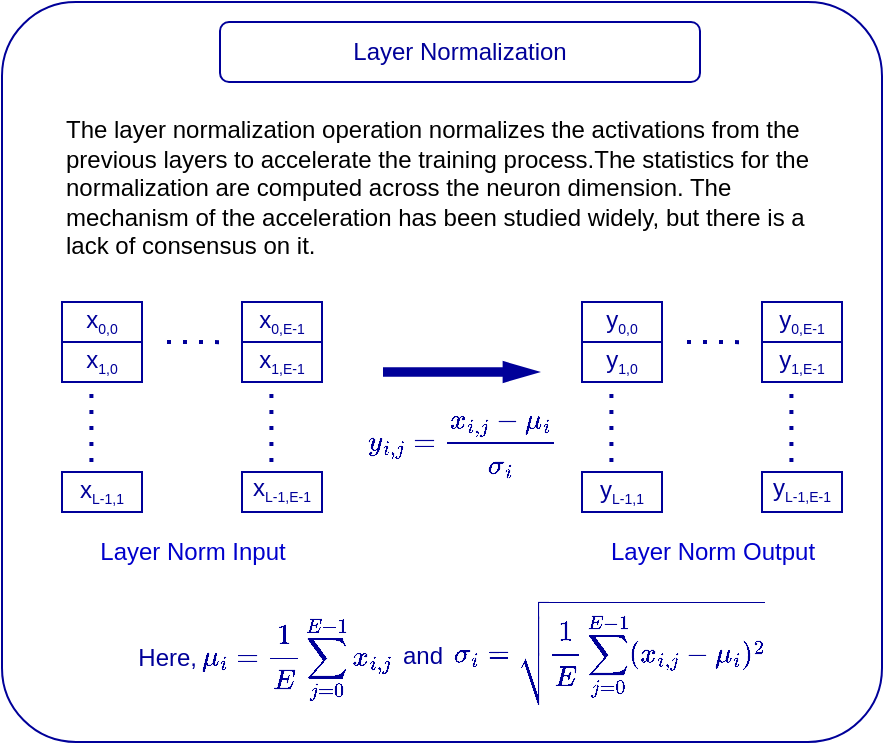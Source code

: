 <mxfile version="21.6.5" type="device">
  <diagram name="Page-1" id="44I9hGHchTTdyHQQdCC0">
    <mxGraphModel dx="938" dy="581" grid="1" gridSize="10" guides="1" tooltips="1" connect="1" arrows="1" fold="1" page="1" pageScale="1" pageWidth="827" pageHeight="1169" math="1" shadow="0">
      <root>
        <mxCell id="0" />
        <mxCell id="1" parent="0" />
        <mxCell id="Sull-ByN69tNy64UvHHk-7" value="" style="rounded=1;whiteSpace=wrap;html=1;strokeColor=#000099;arcSize=10;" parent="1" vertex="1">
          <mxGeometry x="80" y="60" width="440" height="370" as="geometry" />
        </mxCell>
        <mxCell id="Sull-ByN69tNy64UvHHk-8" value="The layer normalization operation normalizes the activations from the previous layers&amp;nbsp;to accelerate the training process.The statistics for the normalization are computed across the neuron dimension. The mechanism of the acceleration has been studied widely, but there is a lack of consensus on it.&amp;nbsp;&lt;br&gt;&amp;nbsp;&amp;nbsp;" style="text;html=1;strokeColor=none;fillColor=none;align=left;verticalAlign=middle;whiteSpace=wrap;rounded=0;" parent="1" vertex="1">
          <mxGeometry x="110" y="120" width="390" height="80" as="geometry" />
        </mxCell>
        <mxCell id="Sull-ByN69tNy64UvHHk-13" value="&lt;font color=&quot;#000099&quot;&gt;Layer Normalization&lt;/font&gt;" style="rounded=1;whiteSpace=wrap;html=1;strokeColor=#000099;" parent="1" vertex="1">
          <mxGeometry x="189" y="70" width="240" height="30" as="geometry" />
        </mxCell>
        <mxCell id="uuogB0cIgwUyPvQ0T90z-114" value="&lt;font color=&quot;#0000cc&quot;&gt;Layer Norm Input&lt;br&gt;&lt;/font&gt;" style="text;html=1;align=center;verticalAlign=middle;resizable=0;points=[];autosize=1;strokeColor=none;fillColor=none;" parent="1" vertex="1">
          <mxGeometry x="115" y="320" width="120" height="30" as="geometry" />
        </mxCell>
        <mxCell id="9wk757iNqcKCBwZYC4eM-1" value="" style="group" parent="1" vertex="1" connectable="0">
          <mxGeometry x="110" y="210" width="130" height="105" as="geometry" />
        </mxCell>
        <mxCell id="uuogB0cIgwUyPvQ0T90z-97" value="&lt;font color=&quot;#000099&quot;&gt;x&lt;sub&gt;&lt;font style=&quot;font-size: 7px;&quot;&gt;0,0&lt;/font&gt;&lt;/sub&gt;&lt;/font&gt;" style="rounded=0;whiteSpace=wrap;html=1;strokeColor=#000099;" parent="9wk757iNqcKCBwZYC4eM-1" vertex="1">
          <mxGeometry width="40" height="20" as="geometry" />
        </mxCell>
        <mxCell id="uuogB0cIgwUyPvQ0T90z-104" value="&lt;font color=&quot;#000099&quot;&gt;x&lt;sub&gt;&lt;font style=&quot;font-size: 7px;&quot;&gt;1,0&lt;/font&gt;&lt;/sub&gt;&lt;/font&gt;" style="rounded=0;whiteSpace=wrap;html=1;strokeColor=#000099;" parent="9wk757iNqcKCBwZYC4eM-1" vertex="1">
          <mxGeometry y="20" width="40" height="20" as="geometry" />
        </mxCell>
        <mxCell id="uuogB0cIgwUyPvQ0T90z-105" value="&lt;font color=&quot;#000099&quot;&gt;x&lt;sub&gt;&lt;font style=&quot;font-size: 7px;&quot;&gt;L-1,1&lt;/font&gt;&lt;/sub&gt;&lt;/font&gt;" style="rounded=0;whiteSpace=wrap;html=1;strokeColor=#000099;" parent="9wk757iNqcKCBwZYC4eM-1" vertex="1">
          <mxGeometry y="85" width="40" height="20" as="geometry" />
        </mxCell>
        <mxCell id="uuogB0cIgwUyPvQ0T90z-106" value="" style="endArrow=none;dashed=1;html=1;dashPattern=1 3;strokeWidth=2;rounded=0;strokeColor=#000099;exitX=0.5;exitY=0;exitDx=0;exitDy=0;entryX=0.5;entryY=1;entryDx=0;entryDy=0;" parent="9wk757iNqcKCBwZYC4eM-1" edge="1">
          <mxGeometry width="50" height="50" relative="1" as="geometry">
            <mxPoint x="14.71" y="80" as="sourcePoint" />
            <mxPoint x="14.71" y="40" as="targetPoint" />
          </mxGeometry>
        </mxCell>
        <mxCell id="uuogB0cIgwUyPvQ0T90z-108" value="&lt;font color=&quot;#000099&quot;&gt;x&lt;sub&gt;&lt;font style=&quot;font-size: 7px;&quot;&gt;0,E-1&lt;/font&gt;&lt;/sub&gt;&lt;/font&gt;" style="rounded=0;whiteSpace=wrap;html=1;strokeColor=#000099;" parent="9wk757iNqcKCBwZYC4eM-1" vertex="1">
          <mxGeometry x="90" width="40" height="20" as="geometry" />
        </mxCell>
        <mxCell id="uuogB0cIgwUyPvQ0T90z-109" value="&lt;font color=&quot;#000099&quot;&gt;x&lt;sub&gt;&lt;font style=&quot;font-size: 7px;&quot;&gt;1,E-1&lt;/font&gt;&lt;/sub&gt;&lt;/font&gt;" style="rounded=0;whiteSpace=wrap;html=1;strokeColor=#000099;" parent="9wk757iNqcKCBwZYC4eM-1" vertex="1">
          <mxGeometry x="90" y="20" width="40" height="20" as="geometry" />
        </mxCell>
        <mxCell id="uuogB0cIgwUyPvQ0T90z-110" value="&lt;p style=&quot;line-height: 10%;&quot;&gt;&lt;font color=&quot;#000099&quot;&gt;x&lt;sub&gt;&lt;font style=&quot;font-size: 7px;&quot;&gt;L-1,E-1&lt;/font&gt;&lt;/sub&gt;&lt;/font&gt;&lt;/p&gt;" style="rounded=0;whiteSpace=wrap;html=1;strokeColor=#000099;" parent="9wk757iNqcKCBwZYC4eM-1" vertex="1">
          <mxGeometry x="90" y="85" width="40" height="20" as="geometry" />
        </mxCell>
        <mxCell id="uuogB0cIgwUyPvQ0T90z-111" value="" style="endArrow=none;dashed=1;html=1;dashPattern=1 3;strokeWidth=2;rounded=0;strokeColor=#000099;exitX=0.5;exitY=0;exitDx=0;exitDy=0;entryX=0.5;entryY=1;entryDx=0;entryDy=0;" parent="9wk757iNqcKCBwZYC4eM-1" edge="1">
          <mxGeometry width="50" height="50" relative="1" as="geometry">
            <mxPoint x="104.71" y="80" as="sourcePoint" />
            <mxPoint x="104.71" y="40" as="targetPoint" />
          </mxGeometry>
        </mxCell>
        <mxCell id="uuogB0cIgwUyPvQ0T90z-113" value="" style="endArrow=none;dashed=1;html=1;dashPattern=1 3;strokeWidth=2;rounded=0;strokeColor=#000099;" parent="9wk757iNqcKCBwZYC4eM-1" edge="1">
          <mxGeometry width="50" height="50" relative="1" as="geometry">
            <mxPoint x="52.5" y="20" as="sourcePoint" />
            <mxPoint x="80" y="20.07" as="targetPoint" />
          </mxGeometry>
        </mxCell>
        <mxCell id="9wk757iNqcKCBwZYC4eM-2" value="" style="shape=flexArrow;endArrow=classic;html=1;rounded=0;width=4.63;endSize=6.062;endWidth=5.497;strokeColor=none;fillColor=#000099;" parent="1" edge="1">
          <mxGeometry width="50" height="50" relative="1" as="geometry">
            <mxPoint x="270" y="245" as="sourcePoint" />
            <mxPoint x="350" y="245" as="targetPoint" />
          </mxGeometry>
        </mxCell>
        <mxCell id="9wk757iNqcKCBwZYC4eM-4" value="&lt;font color=&quot;#000099&quot;&gt;$$y_{i, j} = \cfrac{x_{i, j} - \mu_{i}&lt;br&gt;&amp;nbsp;}{\sigma_{i}}$$&lt;/font&gt;" style="text;html=1;strokeColor=none;fillColor=none;align=center;verticalAlign=middle;whiteSpace=wrap;rounded=0;" parent="1" vertex="1">
          <mxGeometry x="280" y="265" width="60" height="30" as="geometry" />
        </mxCell>
        <mxCell id="9wk757iNqcKCBwZYC4eM-5" value="&lt;font color=&quot;#0000cc&quot;&gt;Layer Norm Output&lt;br&gt;&lt;/font&gt;" style="text;html=1;align=center;verticalAlign=middle;resizable=0;points=[];autosize=1;strokeColor=none;fillColor=none;" parent="1" vertex="1">
          <mxGeometry x="370" y="320" width="130" height="30" as="geometry" />
        </mxCell>
        <mxCell id="9wk757iNqcKCBwZYC4eM-6" value="" style="group" parent="1" vertex="1" connectable="0">
          <mxGeometry x="370" y="210" width="130" height="105" as="geometry" />
        </mxCell>
        <mxCell id="9wk757iNqcKCBwZYC4eM-7" value="&lt;font color=&quot;#000099&quot;&gt;y&lt;sub&gt;&lt;font style=&quot;font-size: 7px;&quot;&gt;0,0&lt;/font&gt;&lt;/sub&gt;&lt;/font&gt;" style="rounded=0;whiteSpace=wrap;html=1;strokeColor=#000099;" parent="9wk757iNqcKCBwZYC4eM-6" vertex="1">
          <mxGeometry width="40" height="20" as="geometry" />
        </mxCell>
        <mxCell id="9wk757iNqcKCBwZYC4eM-8" value="&lt;font color=&quot;#000099&quot;&gt;y&lt;sub&gt;&lt;font style=&quot;font-size: 7px;&quot;&gt;1,0&lt;/font&gt;&lt;/sub&gt;&lt;/font&gt;" style="rounded=0;whiteSpace=wrap;html=1;strokeColor=#000099;" parent="9wk757iNqcKCBwZYC4eM-6" vertex="1">
          <mxGeometry y="20" width="40" height="20" as="geometry" />
        </mxCell>
        <mxCell id="9wk757iNqcKCBwZYC4eM-9" value="&lt;font color=&quot;#000099&quot;&gt;y&lt;sub&gt;&lt;font style=&quot;font-size: 7px;&quot;&gt;L-1,1&lt;/font&gt;&lt;/sub&gt;&lt;/font&gt;" style="rounded=0;whiteSpace=wrap;html=1;strokeColor=#000099;" parent="9wk757iNqcKCBwZYC4eM-6" vertex="1">
          <mxGeometry y="85" width="40" height="20" as="geometry" />
        </mxCell>
        <mxCell id="9wk757iNqcKCBwZYC4eM-10" value="" style="endArrow=none;dashed=1;html=1;dashPattern=1 3;strokeWidth=2;rounded=0;strokeColor=#000099;exitX=0.5;exitY=0;exitDx=0;exitDy=0;entryX=0.5;entryY=1;entryDx=0;entryDy=0;" parent="9wk757iNqcKCBwZYC4eM-6" edge="1">
          <mxGeometry width="50" height="50" relative="1" as="geometry">
            <mxPoint x="14.71" y="80" as="sourcePoint" />
            <mxPoint x="14.71" y="40" as="targetPoint" />
          </mxGeometry>
        </mxCell>
        <mxCell id="9wk757iNqcKCBwZYC4eM-11" value="&lt;font color=&quot;#000099&quot;&gt;y&lt;sub&gt;&lt;font style=&quot;font-size: 7px;&quot;&gt;0,E-1&lt;/font&gt;&lt;/sub&gt;&lt;/font&gt;" style="rounded=0;whiteSpace=wrap;html=1;strokeColor=#000099;" parent="9wk757iNqcKCBwZYC4eM-6" vertex="1">
          <mxGeometry x="90" width="40" height="20" as="geometry" />
        </mxCell>
        <mxCell id="9wk757iNqcKCBwZYC4eM-12" value="&lt;font color=&quot;#000099&quot;&gt;y&lt;sub&gt;&lt;font style=&quot;font-size: 7px;&quot;&gt;1,E-1&lt;/font&gt;&lt;/sub&gt;&lt;/font&gt;" style="rounded=0;whiteSpace=wrap;html=1;strokeColor=#000099;" parent="9wk757iNqcKCBwZYC4eM-6" vertex="1">
          <mxGeometry x="90" y="20" width="40" height="20" as="geometry" />
        </mxCell>
        <mxCell id="9wk757iNqcKCBwZYC4eM-13" value="&lt;p style=&quot;line-height: 10%;&quot;&gt;&lt;font color=&quot;#000099&quot;&gt;y&lt;sub&gt;&lt;font style=&quot;font-size: 7px;&quot;&gt;L-1,E-1&lt;/font&gt;&lt;/sub&gt;&lt;/font&gt;&lt;/p&gt;" style="rounded=0;whiteSpace=wrap;html=1;strokeColor=#000099;" parent="9wk757iNqcKCBwZYC4eM-6" vertex="1">
          <mxGeometry x="90" y="85" width="40" height="20" as="geometry" />
        </mxCell>
        <mxCell id="9wk757iNqcKCBwZYC4eM-14" value="" style="endArrow=none;dashed=1;html=1;dashPattern=1 3;strokeWidth=2;rounded=0;strokeColor=#000099;exitX=0.5;exitY=0;exitDx=0;exitDy=0;entryX=0.5;entryY=1;entryDx=0;entryDy=0;" parent="9wk757iNqcKCBwZYC4eM-6" edge="1">
          <mxGeometry width="50" height="50" relative="1" as="geometry">
            <mxPoint x="104.71" y="80" as="sourcePoint" />
            <mxPoint x="104.71" y="40" as="targetPoint" />
          </mxGeometry>
        </mxCell>
        <mxCell id="9wk757iNqcKCBwZYC4eM-15" value="" style="endArrow=none;dashed=1;html=1;dashPattern=1 3;strokeWidth=2;rounded=0;strokeColor=#000099;" parent="9wk757iNqcKCBwZYC4eM-6" edge="1">
          <mxGeometry width="50" height="50" relative="1" as="geometry">
            <mxPoint x="52.5" y="20" as="sourcePoint" />
            <mxPoint x="80" y="20.07" as="targetPoint" />
          </mxGeometry>
        </mxCell>
        <mxCell id="9wk757iNqcKCBwZYC4eM-20" value="" style="group" parent="1" vertex="1" connectable="0">
          <mxGeometry x="134" y="350" width="345" height="70" as="geometry" />
        </mxCell>
        <mxCell id="9wk757iNqcKCBwZYC4eM-16" value="&lt;font color=&quot;#000099&quot;&gt;$$\mu_{i} = \cfrac{1}{E} \sum_{j=0}^{E-1} x_{i, j} $$&lt;/font&gt;" style="text;html=1;strokeColor=none;fillColor=none;align=center;verticalAlign=middle;whiteSpace=wrap;rounded=0;" parent="9wk757iNqcKCBwZYC4eM-20" vertex="1">
          <mxGeometry x="39" y="18" width="110" height="40" as="geometry" />
        </mxCell>
        <mxCell id="9wk757iNqcKCBwZYC4eM-17" value="&lt;font color=&quot;#000099&quot;&gt;$$\sigma_{i} = \sqrt{\cfrac{1}{E} \sum_{j=0}^{E - 1} (x_{i, j} - \mu_{i})^2}$$&lt;/font&gt;" style="text;html=1;strokeColor=none;fillColor=none;align=center;verticalAlign=middle;whiteSpace=wrap;rounded=0;" parent="9wk757iNqcKCBwZYC4eM-20" vertex="1">
          <mxGeometry x="155" width="190" height="70" as="geometry" />
        </mxCell>
        <mxCell id="9wk757iNqcKCBwZYC4eM-18" value="&lt;font color=&quot;#000099&quot;&gt;and&lt;/font&gt;" style="text;html=1;align=center;verticalAlign=middle;resizable=0;points=[];autosize=1;strokeColor=none;fillColor=none;" parent="9wk757iNqcKCBwZYC4eM-20" vertex="1">
          <mxGeometry x="136" y="22" width="40" height="30" as="geometry" />
        </mxCell>
        <mxCell id="9wk757iNqcKCBwZYC4eM-19" value="&lt;font color=&quot;#000099&quot;&gt;Here,&amp;nbsp;&lt;/font&gt;" style="text;html=1;align=center;verticalAlign=middle;resizable=0;points=[];autosize=1;strokeColor=none;fillColor=none;" parent="9wk757iNqcKCBwZYC4eM-20" vertex="1">
          <mxGeometry y="23" width="60" height="30" as="geometry" />
        </mxCell>
      </root>
    </mxGraphModel>
  </diagram>
</mxfile>
